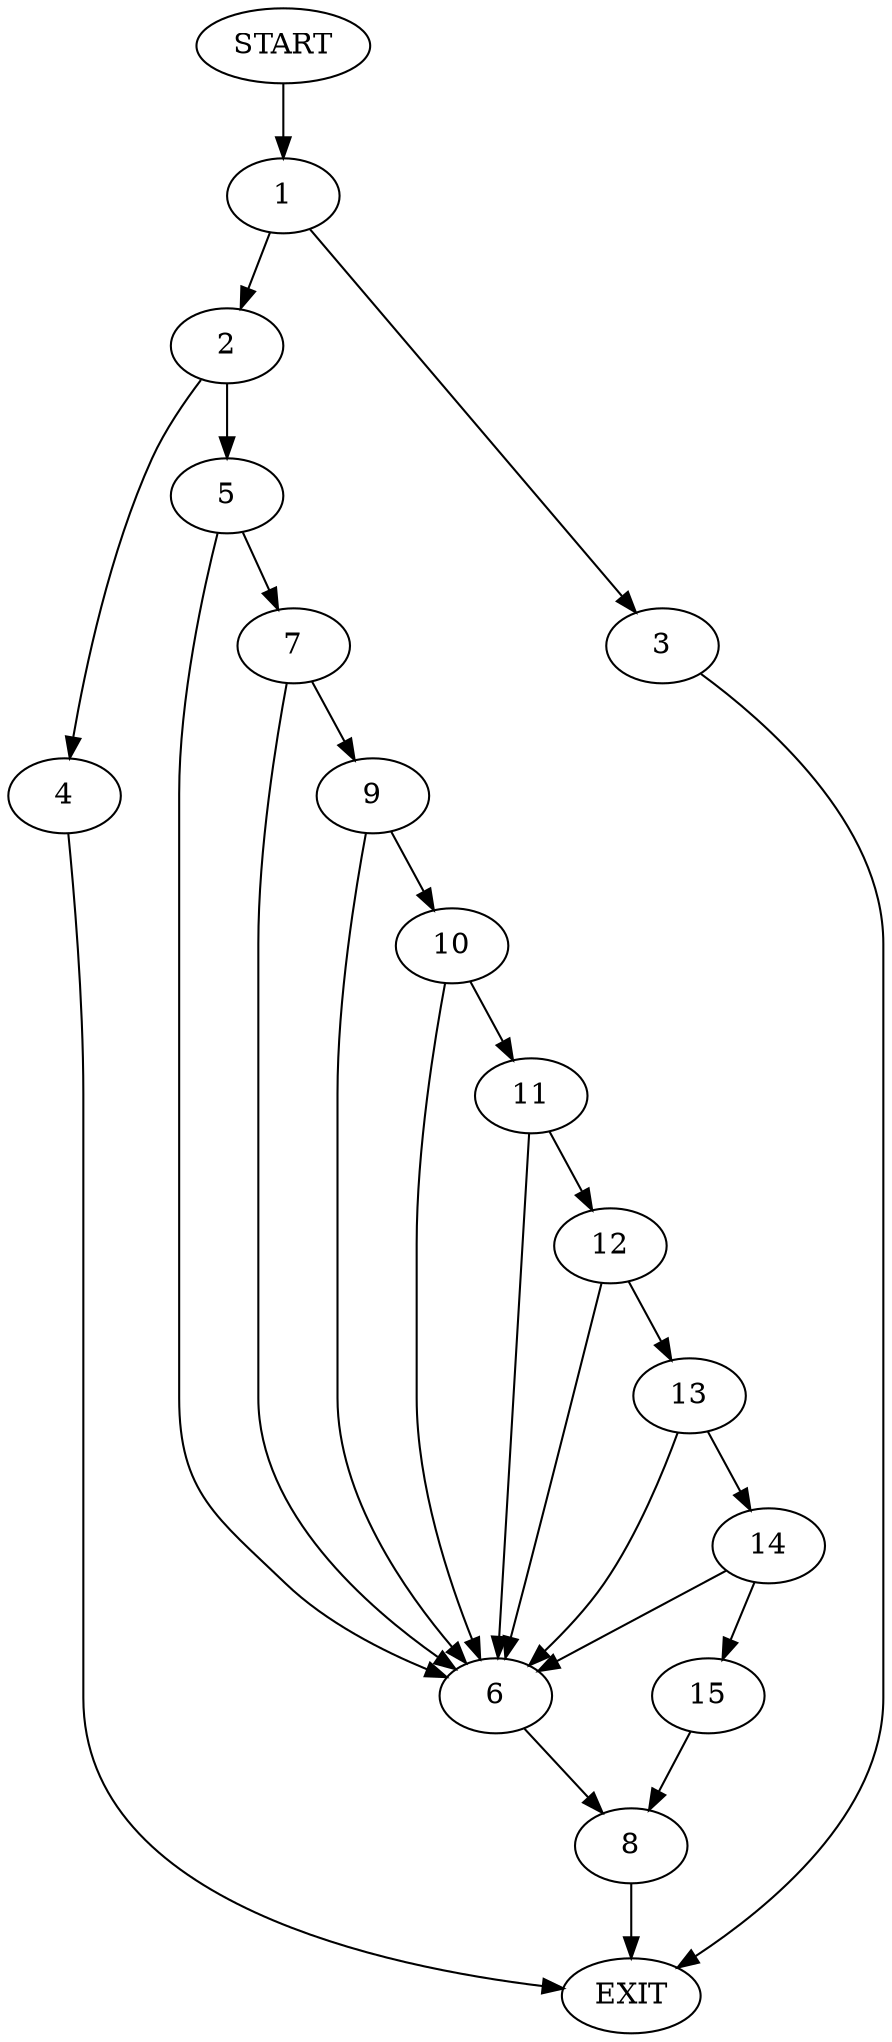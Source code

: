 digraph {
0 [label="START"]
16 [label="EXIT"]
0 -> 1
1 -> 2
1 -> 3
3 -> 16
2 -> 4
2 -> 5
4 -> 16
5 -> 6
5 -> 7
6 -> 8
7 -> 6
7 -> 9
9 -> 6
9 -> 10
10 -> 6
10 -> 11
11 -> 6
11 -> 12
12 -> 6
12 -> 13
13 -> 6
13 -> 14
14 -> 6
14 -> 15
15 -> 8
8 -> 16
}
